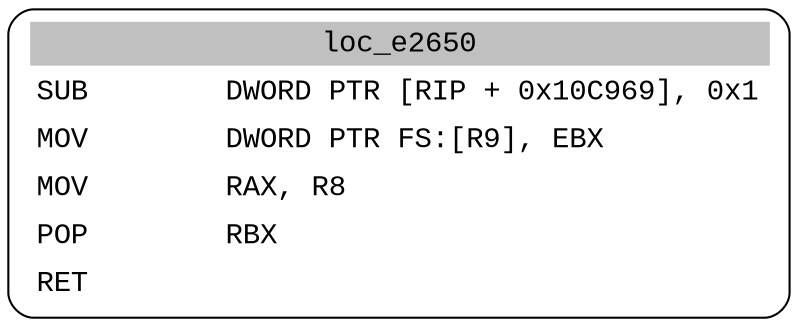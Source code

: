 digraph asm_graph {
1941 [
shape="Mrecord" fontname="Courier New"label =<<table border="0" cellborder="0" cellpadding="3"><tr><td align="center" colspan="2" bgcolor="grey">loc_e2650</td></tr><tr><td align="left">SUB        DWORD PTR [RIP + 0x10C969], 0x1</td></tr><tr><td align="left">MOV        DWORD PTR FS:[R9], EBX</td></tr><tr><td align="left">MOV        RAX, R8</td></tr><tr><td align="left">POP        RBX</td></tr><tr><td align="left">RET        </td></tr></table>> ];
}